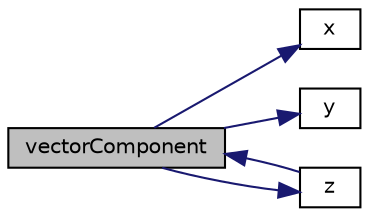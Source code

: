 digraph "vectorComponent"
{
  bgcolor="transparent";
  edge [fontname="Helvetica",fontsize="10",labelfontname="Helvetica",labelfontsize="10"];
  node [fontname="Helvetica",fontsize="10",shape=record];
  rankdir="LR";
  Node1 [label="vectorComponent",height=0.2,width=0.4,color="black", fillcolor="grey75", style="filled", fontcolor="black"];
  Node1 -> Node2 [color="midnightblue",fontsize="10",style="solid",fontname="Helvetica"];
  Node2 [label="x",height=0.2,width=0.4,color="black",URL="$a02654.html#a2253eb59be7596cf756b667e72c731aa"];
  Node1 -> Node3 [color="midnightblue",fontsize="10",style="solid",fontname="Helvetica"];
  Node3 [label="y",height=0.2,width=0.4,color="black",URL="$a02654.html#af8511f68060b25e341f4be2b84506f6a"];
  Node1 -> Node4 [color="midnightblue",fontsize="10",style="solid",fontname="Helvetica"];
  Node4 [label="z",height=0.2,width=0.4,color="black",URL="$a02654.html#a1083e0ffb57966cbd069ec510fdaed38"];
  Node4 -> Node1 [color="midnightblue",fontsize="10",style="solid",fontname="Helvetica"];
}
